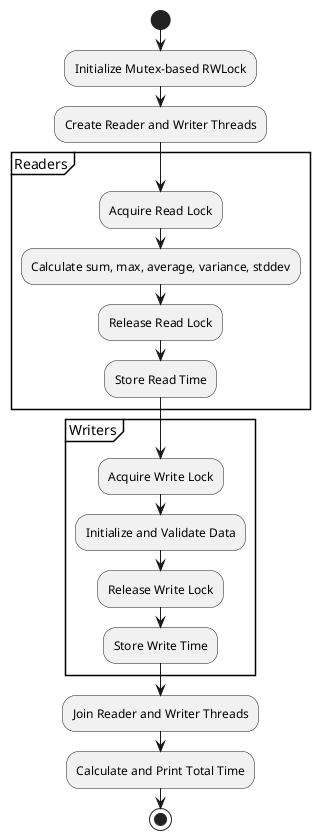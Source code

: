 @startuml
start
:Initialize Mutex-based RWLock;
:Create Reader and Writer Threads;

partition Readers {
    :Acquire Read Lock;
    :Calculate sum, max, average, variance, stddev;
    :Release Read Lock;
    :Store Read Time;
}

partition Writers {
    :Acquire Write Lock;
    :Initialize and Validate Data;
    :Release Write Lock;
    :Store Write Time;
}

:Join Reader and Writer Threads;
:Calculate and Print Total Time;
stop
@enduml
